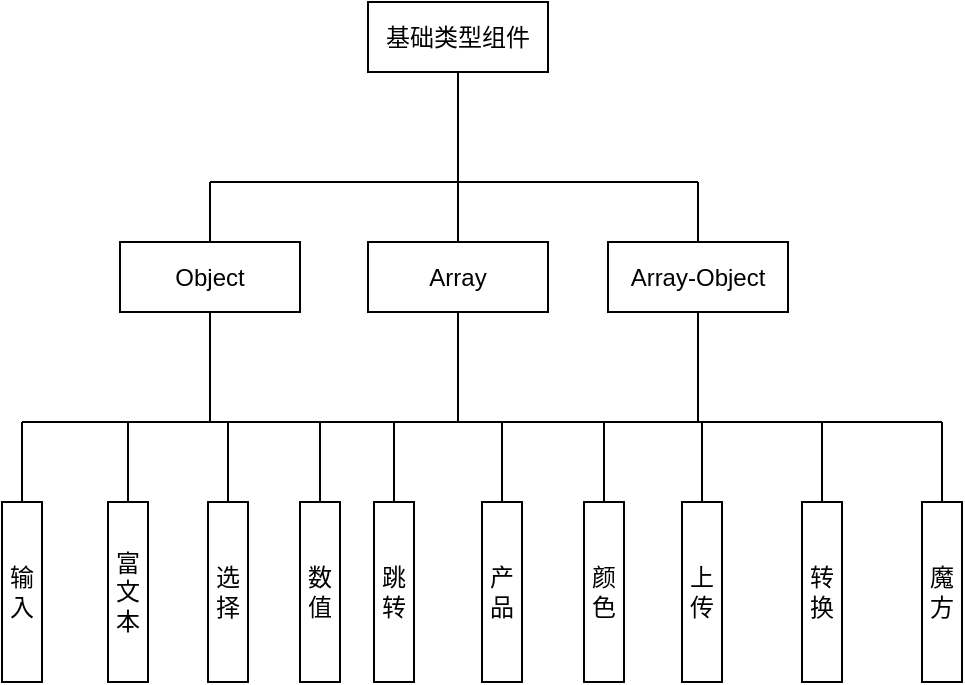 <mxfile version="24.0.7" type="github">
  <diagram name="第 1 页" id="Es-i5i0p5gCoWDOMKX8v">
    <mxGraphModel dx="1247" dy="1146" grid="1" gridSize="10" guides="1" tooltips="1" connect="1" arrows="1" fold="1" page="1" pageScale="1" pageWidth="827" pageHeight="1169" math="0" shadow="0">
      <root>
        <mxCell id="0" />
        <mxCell id="1" parent="0" />
        <mxCell id="4vOIxgQYORhgIBsq2uP9-1" value="基础类型组件" style="rounded=0;whiteSpace=wrap;html=1;" vertex="1" parent="1">
          <mxGeometry x="1170" y="530" width="90" height="35" as="geometry" />
        </mxCell>
        <mxCell id="4vOIxgQYORhgIBsq2uP9-2" style="edgeStyle=orthogonalEdgeStyle;rounded=0;orthogonalLoop=1;jettySize=auto;html=1;exitX=0.5;exitY=0;exitDx=0;exitDy=0;endArrow=none;endFill=0;" edge="1" parent="1" source="4vOIxgQYORhgIBsq2uP9-4">
          <mxGeometry relative="1" as="geometry">
            <mxPoint x="1091" y="620" as="targetPoint" />
          </mxGeometry>
        </mxCell>
        <mxCell id="4vOIxgQYORhgIBsq2uP9-3" style="edgeStyle=orthogonalEdgeStyle;rounded=0;orthogonalLoop=1;jettySize=auto;html=1;exitX=0.5;exitY=1;exitDx=0;exitDy=0;endArrow=none;endFill=0;" edge="1" parent="1" source="4vOIxgQYORhgIBsq2uP9-4">
          <mxGeometry relative="1" as="geometry">
            <mxPoint x="1091" y="740" as="targetPoint" />
          </mxGeometry>
        </mxCell>
        <mxCell id="4vOIxgQYORhgIBsq2uP9-33" style="edgeStyle=orthogonalEdgeStyle;rounded=0;orthogonalLoop=1;jettySize=auto;html=1;exitX=0.5;exitY=1;exitDx=0;exitDy=0;endArrow=none;endFill=0;" edge="1" parent="1" source="4vOIxgQYORhgIBsq2uP9-4" target="4vOIxgQYORhgIBsq2uP9-32">
          <mxGeometry relative="1" as="geometry">
            <Array as="points">
              <mxPoint x="1091" y="740" />
              <mxPoint x="1050" y="740" />
            </Array>
          </mxGeometry>
        </mxCell>
        <mxCell id="4vOIxgQYORhgIBsq2uP9-34" style="edgeStyle=orthogonalEdgeStyle;rounded=0;orthogonalLoop=1;jettySize=auto;html=1;exitX=0.5;exitY=1;exitDx=0;exitDy=0;entryX=0.5;entryY=0;entryDx=0;entryDy=0;endArrow=none;endFill=0;" edge="1" parent="1" source="4vOIxgQYORhgIBsq2uP9-4" target="4vOIxgQYORhgIBsq2uP9-17">
          <mxGeometry relative="1" as="geometry">
            <Array as="points">
              <mxPoint x="1091" y="740" />
              <mxPoint x="1100" y="740" />
            </Array>
          </mxGeometry>
        </mxCell>
        <mxCell id="4vOIxgQYORhgIBsq2uP9-35" style="edgeStyle=orthogonalEdgeStyle;rounded=0;orthogonalLoop=1;jettySize=auto;html=1;exitX=0.5;exitY=1;exitDx=0;exitDy=0;endArrow=none;endFill=0;" edge="1" parent="1" source="4vOIxgQYORhgIBsq2uP9-4" target="4vOIxgQYORhgIBsq2uP9-19">
          <mxGeometry relative="1" as="geometry">
            <Array as="points">
              <mxPoint x="1091" y="740" />
              <mxPoint x="1146" y="740" />
            </Array>
          </mxGeometry>
        </mxCell>
        <mxCell id="4vOIxgQYORhgIBsq2uP9-4" value="Object" style="rounded=0;whiteSpace=wrap;html=1;" vertex="1" parent="1">
          <mxGeometry x="1046" y="650" width="90" height="35" as="geometry" />
        </mxCell>
        <mxCell id="4vOIxgQYORhgIBsq2uP9-5" style="edgeStyle=orthogonalEdgeStyle;rounded=0;orthogonalLoop=1;jettySize=auto;html=1;exitX=0.5;exitY=0;exitDx=0;exitDy=0;endArrow=none;endFill=0;" edge="1" parent="1" source="4vOIxgQYORhgIBsq2uP9-7">
          <mxGeometry relative="1" as="geometry">
            <mxPoint x="1215" y="620" as="targetPoint" />
          </mxGeometry>
        </mxCell>
        <mxCell id="4vOIxgQYORhgIBsq2uP9-6" style="edgeStyle=orthogonalEdgeStyle;rounded=0;orthogonalLoop=1;jettySize=auto;html=1;exitX=0.5;exitY=1;exitDx=0;exitDy=0;endArrow=none;endFill=0;" edge="1" parent="1" source="4vOIxgQYORhgIBsq2uP9-7">
          <mxGeometry relative="1" as="geometry">
            <mxPoint x="1215" y="740" as="targetPoint" />
          </mxGeometry>
        </mxCell>
        <mxCell id="4vOIxgQYORhgIBsq2uP9-7" value="Array" style="rounded=0;whiteSpace=wrap;html=1;" vertex="1" parent="1">
          <mxGeometry x="1170" y="650" width="90" height="35" as="geometry" />
        </mxCell>
        <mxCell id="4vOIxgQYORhgIBsq2uP9-8" style="edgeStyle=orthogonalEdgeStyle;rounded=0;orthogonalLoop=1;jettySize=auto;html=1;exitX=0.5;exitY=0;exitDx=0;exitDy=0;endArrow=none;endFill=0;" edge="1" parent="1" source="4vOIxgQYORhgIBsq2uP9-10">
          <mxGeometry relative="1" as="geometry">
            <mxPoint x="1335" y="620" as="targetPoint" />
          </mxGeometry>
        </mxCell>
        <mxCell id="4vOIxgQYORhgIBsq2uP9-9" style="edgeStyle=orthogonalEdgeStyle;rounded=0;orthogonalLoop=1;jettySize=auto;html=1;exitX=0.5;exitY=1;exitDx=0;exitDy=0;endArrow=none;endFill=0;" edge="1" parent="1" source="4vOIxgQYORhgIBsq2uP9-10">
          <mxGeometry relative="1" as="geometry">
            <mxPoint x="1335" y="740" as="targetPoint" />
            <Array as="points">
              <mxPoint x="1335" y="713" />
              <mxPoint x="1335" y="713" />
            </Array>
          </mxGeometry>
        </mxCell>
        <mxCell id="4vOIxgQYORhgIBsq2uP9-10" value="Array-Object" style="rounded=0;whiteSpace=wrap;html=1;" vertex="1" parent="1">
          <mxGeometry x="1290" y="650" width="90" height="35" as="geometry" />
        </mxCell>
        <mxCell id="4vOIxgQYORhgIBsq2uP9-11" value="" style="endArrow=none;html=1;rounded=0;entryX=0.5;entryY=1;entryDx=0;entryDy=0;" edge="1" parent="1" target="4vOIxgQYORhgIBsq2uP9-1">
          <mxGeometry width="50" height="50" relative="1" as="geometry">
            <mxPoint x="1215" y="620" as="sourcePoint" />
            <mxPoint x="850" y="800" as="targetPoint" />
          </mxGeometry>
        </mxCell>
        <mxCell id="4vOIxgQYORhgIBsq2uP9-12" value="" style="endArrow=none;html=1;rounded=0;" edge="1" parent="1">
          <mxGeometry width="50" height="50" relative="1" as="geometry">
            <mxPoint x="1091" y="620" as="sourcePoint" />
            <mxPoint x="1335" y="620" as="targetPoint" />
          </mxGeometry>
        </mxCell>
        <mxCell id="4vOIxgQYORhgIBsq2uP9-13" value="" style="endArrow=none;html=1;rounded=0;" edge="1" parent="1">
          <mxGeometry width="50" height="50" relative="1" as="geometry">
            <mxPoint x="997" y="740" as="sourcePoint" />
            <mxPoint x="1457" y="740" as="targetPoint" />
          </mxGeometry>
        </mxCell>
        <mxCell id="4vOIxgQYORhgIBsq2uP9-14" style="edgeStyle=orthogonalEdgeStyle;rounded=0;orthogonalLoop=1;jettySize=auto;html=1;exitX=0.5;exitY=0;exitDx=0;exitDy=0;endArrow=none;endFill=0;" edge="1" parent="1" source="4vOIxgQYORhgIBsq2uP9-15">
          <mxGeometry relative="1" as="geometry">
            <mxPoint x="997" y="740" as="targetPoint" />
          </mxGeometry>
        </mxCell>
        <mxCell id="4vOIxgQYORhgIBsq2uP9-15" value="输入" style="rounded=0;whiteSpace=wrap;html=1;" vertex="1" parent="1">
          <mxGeometry x="987" y="780" width="20" height="90" as="geometry" />
        </mxCell>
        <mxCell id="4vOIxgQYORhgIBsq2uP9-17" value="选择" style="rounded=0;whiteSpace=wrap;html=1;" vertex="1" parent="1">
          <mxGeometry x="1090" y="780" width="20" height="90" as="geometry" />
        </mxCell>
        <mxCell id="4vOIxgQYORhgIBsq2uP9-19" value="数值" style="rounded=0;whiteSpace=wrap;html=1;" vertex="1" parent="1">
          <mxGeometry x="1136" y="780" width="20" height="90" as="geometry" />
        </mxCell>
        <mxCell id="4vOIxgQYORhgIBsq2uP9-20" style="edgeStyle=orthogonalEdgeStyle;rounded=0;orthogonalLoop=1;jettySize=auto;html=1;exitX=0.5;exitY=0;exitDx=0;exitDy=0;endArrow=none;endFill=0;" edge="1" parent="1" source="4vOIxgQYORhgIBsq2uP9-21">
          <mxGeometry relative="1" as="geometry">
            <mxPoint x="1183" y="740" as="targetPoint" />
          </mxGeometry>
        </mxCell>
        <mxCell id="4vOIxgQYORhgIBsq2uP9-21" value="跳转" style="rounded=0;whiteSpace=wrap;html=1;" vertex="1" parent="1">
          <mxGeometry x="1173" y="780" width="20" height="90" as="geometry" />
        </mxCell>
        <mxCell id="4vOIxgQYORhgIBsq2uP9-22" style="edgeStyle=orthogonalEdgeStyle;rounded=0;orthogonalLoop=1;jettySize=auto;html=1;exitX=0.5;exitY=0;exitDx=0;exitDy=0;endArrow=none;endFill=0;" edge="1" parent="1" source="4vOIxgQYORhgIBsq2uP9-23">
          <mxGeometry relative="1" as="geometry">
            <mxPoint x="1237" y="740" as="targetPoint" />
          </mxGeometry>
        </mxCell>
        <mxCell id="4vOIxgQYORhgIBsq2uP9-23" value="产品" style="rounded=0;whiteSpace=wrap;html=1;" vertex="1" parent="1">
          <mxGeometry x="1227" y="780" width="20" height="90" as="geometry" />
        </mxCell>
        <mxCell id="4vOIxgQYORhgIBsq2uP9-24" style="edgeStyle=orthogonalEdgeStyle;rounded=0;orthogonalLoop=1;jettySize=auto;html=1;exitX=0.5;exitY=0;exitDx=0;exitDy=0;endArrow=none;endFill=0;" edge="1" parent="1" source="4vOIxgQYORhgIBsq2uP9-25">
          <mxGeometry relative="1" as="geometry">
            <mxPoint x="1288" y="740" as="targetPoint" />
          </mxGeometry>
        </mxCell>
        <mxCell id="4vOIxgQYORhgIBsq2uP9-25" value="颜色" style="rounded=0;whiteSpace=wrap;html=1;" vertex="1" parent="1">
          <mxGeometry x="1278" y="780" width="20" height="90" as="geometry" />
        </mxCell>
        <mxCell id="4vOIxgQYORhgIBsq2uP9-26" style="edgeStyle=orthogonalEdgeStyle;rounded=0;orthogonalLoop=1;jettySize=auto;html=1;exitX=0.5;exitY=0;exitDx=0;exitDy=0;endArrow=none;endFill=0;" edge="1" parent="1" source="4vOIxgQYORhgIBsq2uP9-27">
          <mxGeometry relative="1" as="geometry">
            <mxPoint x="1337" y="740" as="targetPoint" />
          </mxGeometry>
        </mxCell>
        <mxCell id="4vOIxgQYORhgIBsq2uP9-27" value="上传" style="rounded=0;whiteSpace=wrap;html=1;" vertex="1" parent="1">
          <mxGeometry x="1327" y="780" width="20" height="90" as="geometry" />
        </mxCell>
        <mxCell id="4vOIxgQYORhgIBsq2uP9-28" style="edgeStyle=orthogonalEdgeStyle;rounded=0;orthogonalLoop=1;jettySize=auto;html=1;exitX=0.5;exitY=0;exitDx=0;exitDy=0;endArrow=none;endFill=0;" edge="1" parent="1" source="4vOIxgQYORhgIBsq2uP9-29">
          <mxGeometry relative="1" as="geometry">
            <mxPoint x="1397" y="740" as="targetPoint" />
          </mxGeometry>
        </mxCell>
        <mxCell id="4vOIxgQYORhgIBsq2uP9-29" value="转换" style="rounded=0;whiteSpace=wrap;html=1;" vertex="1" parent="1">
          <mxGeometry x="1387" y="780" width="20" height="90" as="geometry" />
        </mxCell>
        <mxCell id="4vOIxgQYORhgIBsq2uP9-30" style="edgeStyle=orthogonalEdgeStyle;rounded=0;orthogonalLoop=1;jettySize=auto;html=1;exitX=0.5;exitY=0;exitDx=0;exitDy=0;endArrow=none;endFill=0;" edge="1" parent="1" source="4vOIxgQYORhgIBsq2uP9-31">
          <mxGeometry relative="1" as="geometry">
            <mxPoint x="1457" y="740" as="targetPoint" />
          </mxGeometry>
        </mxCell>
        <mxCell id="4vOIxgQYORhgIBsq2uP9-31" value="魔方" style="rounded=0;whiteSpace=wrap;html=1;" vertex="1" parent="1">
          <mxGeometry x="1447" y="780" width="20" height="90" as="geometry" />
        </mxCell>
        <mxCell id="4vOIxgQYORhgIBsq2uP9-32" value="富文本" style="rounded=0;whiteSpace=wrap;html=1;" vertex="1" parent="1">
          <mxGeometry x="1040" y="780" width="20" height="90" as="geometry" />
        </mxCell>
      </root>
    </mxGraphModel>
  </diagram>
</mxfile>
